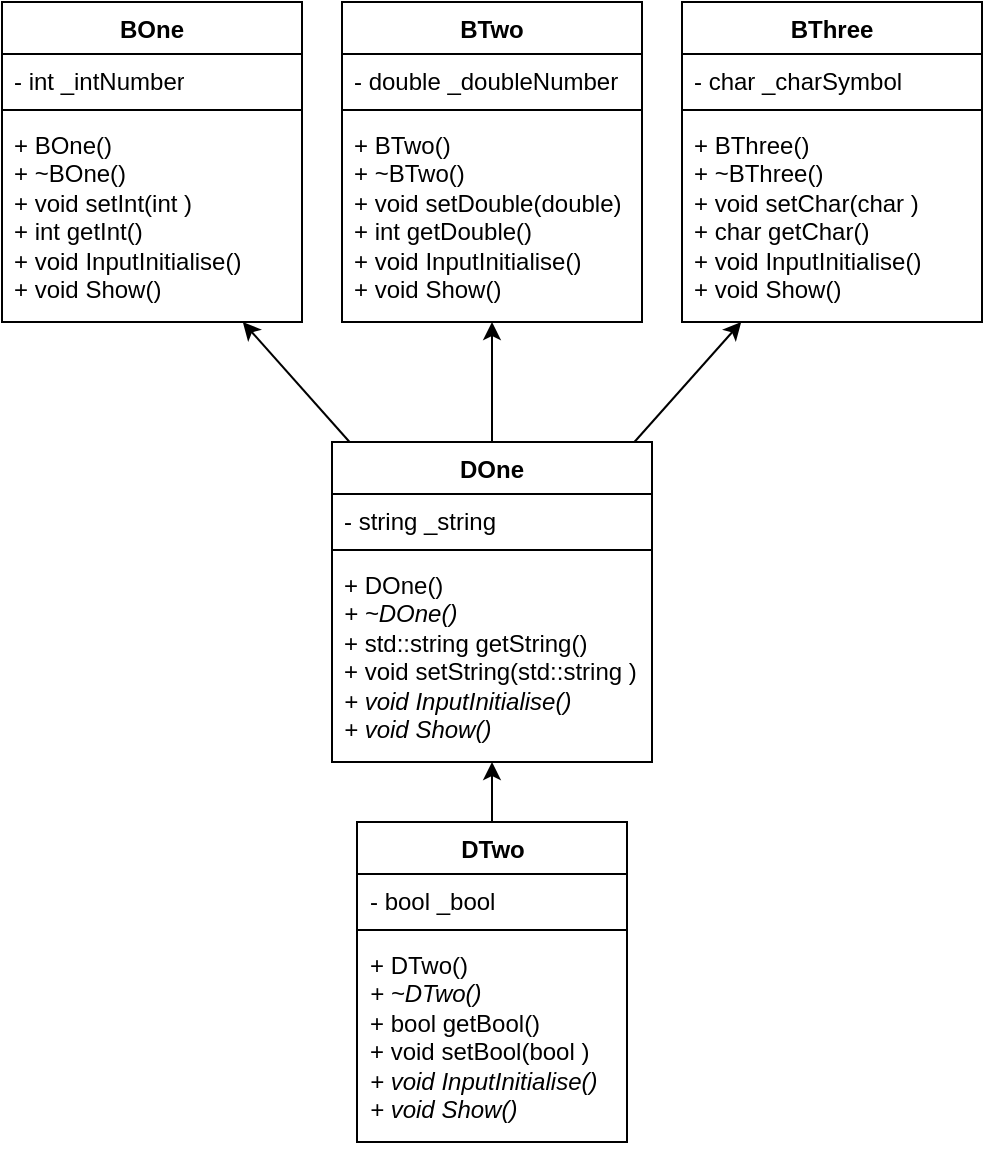 <mxfile version="28.1.2">
  <diagram name="Page-1" id="JegbNyfUx0VjeNOh2i6E">
    <mxGraphModel dx="840" dy="773" grid="1" gridSize="10" guides="1" tooltips="1" connect="1" arrows="1" fold="1" page="0" pageScale="1" pageWidth="850" pageHeight="1100" math="0" shadow="0">
      <root>
        <mxCell id="0" />
        <mxCell id="1" parent="0" />
        <mxCell id="UKxMPLIoU0ROex1fCTxL-12" value="BOne" style="swimlane;fontStyle=1;align=center;verticalAlign=top;childLayout=stackLayout;horizontal=1;startSize=26;horizontalStack=0;resizeParent=1;resizeParentMax=0;resizeLast=0;collapsible=1;marginBottom=0;whiteSpace=wrap;html=1;" parent="1" vertex="1">
          <mxGeometry x="620" y="270" width="150" height="160" as="geometry" />
        </mxCell>
        <mxCell id="UKxMPLIoU0ROex1fCTxL-13" value="&lt;div&gt;- int _intNumber&lt;/div&gt;" style="text;strokeColor=none;fillColor=none;align=left;verticalAlign=top;spacingLeft=4;spacingRight=4;overflow=hidden;rotatable=0;points=[[0,0.5],[1,0.5]];portConstraint=eastwest;whiteSpace=wrap;html=1;" parent="UKxMPLIoU0ROex1fCTxL-12" vertex="1">
          <mxGeometry y="26" width="150" height="24" as="geometry" />
        </mxCell>
        <mxCell id="UKxMPLIoU0ROex1fCTxL-14" value="" style="line;strokeWidth=1;fillColor=none;align=left;verticalAlign=middle;spacingTop=-1;spacingLeft=3;spacingRight=3;rotatable=0;labelPosition=right;points=[];portConstraint=eastwest;strokeColor=inherit;" parent="UKxMPLIoU0ROex1fCTxL-12" vertex="1">
          <mxGeometry y="50" width="150" height="8" as="geometry" />
        </mxCell>
        <mxCell id="UKxMPLIoU0ROex1fCTxL-15" value="&lt;div&gt;&lt;span style=&quot;background-color: transparent; color: light-dark(rgb(0, 0, 0), rgb(255, 255, 255));&quot;&gt;+ BOne()&lt;/span&gt;&lt;/div&gt;&lt;div&gt;&lt;span style=&quot;white-space: normal;&quot;&gt;+ ~BOne()&lt;/span&gt;&lt;/div&gt;&lt;div&gt;&lt;span style=&quot;white-space: normal;&quot;&gt;+ void setInt(int )&lt;/span&gt;&lt;/div&gt;&lt;div&gt;&lt;span style=&quot;white-space: normal;&quot;&gt;+ int getInt()&lt;/span&gt;&lt;/div&gt;&lt;div&gt;&lt;span style=&quot;white-space: normal;&quot;&gt;+ void InputInitialise()&lt;/span&gt;&lt;/div&gt;&lt;div&gt;&lt;span style=&quot;white-space: normal;&quot;&gt;+ void Show()&lt;/span&gt;&lt;/div&gt;&lt;div&gt;&lt;br&gt;&lt;/div&gt;" style="text;strokeColor=none;fillColor=none;align=left;verticalAlign=top;spacingLeft=4;spacingRight=4;overflow=hidden;rotatable=0;points=[[0,0.5],[1,0.5]];portConstraint=eastwest;whiteSpace=wrap;html=1;" parent="UKxMPLIoU0ROex1fCTxL-12" vertex="1">
          <mxGeometry y="58" width="150" height="102" as="geometry" />
        </mxCell>
        <mxCell id="mOe80ZbJVAxuHMBU_lAS-2" value="BTwo" style="swimlane;fontStyle=1;align=center;verticalAlign=top;childLayout=stackLayout;horizontal=1;startSize=26;horizontalStack=0;resizeParent=1;resizeParentMax=0;resizeLast=0;collapsible=1;marginBottom=0;whiteSpace=wrap;html=1;" vertex="1" parent="1">
          <mxGeometry x="790" y="270" width="150" height="160" as="geometry" />
        </mxCell>
        <mxCell id="mOe80ZbJVAxuHMBU_lAS-3" value="&lt;div&gt;- double _doubleNumber&lt;/div&gt;" style="text;strokeColor=none;fillColor=none;align=left;verticalAlign=top;spacingLeft=4;spacingRight=4;overflow=hidden;rotatable=0;points=[[0,0.5],[1,0.5]];portConstraint=eastwest;whiteSpace=wrap;html=1;" vertex="1" parent="mOe80ZbJVAxuHMBU_lAS-2">
          <mxGeometry y="26" width="150" height="24" as="geometry" />
        </mxCell>
        <mxCell id="mOe80ZbJVAxuHMBU_lAS-4" value="" style="line;strokeWidth=1;fillColor=none;align=left;verticalAlign=middle;spacingTop=-1;spacingLeft=3;spacingRight=3;rotatable=0;labelPosition=right;points=[];portConstraint=eastwest;strokeColor=inherit;" vertex="1" parent="mOe80ZbJVAxuHMBU_lAS-2">
          <mxGeometry y="50" width="150" height="8" as="geometry" />
        </mxCell>
        <mxCell id="mOe80ZbJVAxuHMBU_lAS-5" value="&lt;div&gt;&lt;span style=&quot;background-color: transparent; color: light-dark(rgb(0, 0, 0), rgb(255, 255, 255));&quot;&gt;+ BTwo()&lt;/span&gt;&lt;/div&gt;&lt;div&gt;&lt;span style=&quot;white-space: normal;&quot;&gt;+ ~BTwo()&lt;/span&gt;&lt;/div&gt;&lt;div&gt;&lt;span style=&quot;white-space: normal;&quot;&gt;+ void setDouble(double)&lt;/span&gt;&lt;/div&gt;&lt;div&gt;&lt;span style=&quot;white-space: normal;&quot;&gt;+ int getDouble()&lt;/span&gt;&lt;/div&gt;&lt;div&gt;&lt;span style=&quot;background-color: transparent; color: light-dark(rgb(0, 0, 0), rgb(255, 255, 255));&quot;&gt;+ void InputInitialise()&lt;/span&gt;&lt;/div&gt;&lt;div&gt;&lt;span style=&quot;white-space: normal;&quot;&gt;+ void Show()&lt;/span&gt;&lt;/div&gt;" style="text;strokeColor=none;fillColor=none;align=left;verticalAlign=top;spacingLeft=4;spacingRight=4;overflow=hidden;rotatable=0;points=[[0,0.5],[1,0.5]];portConstraint=eastwest;whiteSpace=wrap;html=1;" vertex="1" parent="mOe80ZbJVAxuHMBU_lAS-2">
          <mxGeometry y="58" width="150" height="102" as="geometry" />
        </mxCell>
        <mxCell id="mOe80ZbJVAxuHMBU_lAS-6" value="BThree" style="swimlane;fontStyle=1;align=center;verticalAlign=top;childLayout=stackLayout;horizontal=1;startSize=26;horizontalStack=0;resizeParent=1;resizeParentMax=0;resizeLast=0;collapsible=1;marginBottom=0;whiteSpace=wrap;html=1;" vertex="1" parent="1">
          <mxGeometry x="960" y="270" width="150" height="160" as="geometry" />
        </mxCell>
        <mxCell id="mOe80ZbJVAxuHMBU_lAS-7" value="&lt;div&gt;- char _charSymbol&lt;/div&gt;" style="text;strokeColor=none;fillColor=none;align=left;verticalAlign=top;spacingLeft=4;spacingRight=4;overflow=hidden;rotatable=0;points=[[0,0.5],[1,0.5]];portConstraint=eastwest;whiteSpace=wrap;html=1;" vertex="1" parent="mOe80ZbJVAxuHMBU_lAS-6">
          <mxGeometry y="26" width="150" height="24" as="geometry" />
        </mxCell>
        <mxCell id="mOe80ZbJVAxuHMBU_lAS-8" value="" style="line;strokeWidth=1;fillColor=none;align=left;verticalAlign=middle;spacingTop=-1;spacingLeft=3;spacingRight=3;rotatable=0;labelPosition=right;points=[];portConstraint=eastwest;strokeColor=inherit;" vertex="1" parent="mOe80ZbJVAxuHMBU_lAS-6">
          <mxGeometry y="50" width="150" height="8" as="geometry" />
        </mxCell>
        <mxCell id="mOe80ZbJVAxuHMBU_lAS-9" value="&lt;div&gt;&lt;span style=&quot;background-color: transparent; color: light-dark(rgb(0, 0, 0), rgb(255, 255, 255));&quot;&gt;+ BThree()&lt;/span&gt;&lt;/div&gt;&lt;div&gt;&lt;span style=&quot;white-space: normal;&quot;&gt;+ ~BThree()&lt;/span&gt;&lt;/div&gt;&lt;div&gt;&lt;span style=&quot;white-space: normal;&quot;&gt;+ void setChar(char )&lt;/span&gt;&lt;/div&gt;&lt;div&gt;&lt;span style=&quot;white-space: normal;&quot;&gt;+ char getChar()&lt;/span&gt;&lt;/div&gt;&lt;div&gt;&lt;span style=&quot;background-color: transparent; color: light-dark(rgb(0, 0, 0), rgb(255, 255, 255));&quot;&gt;+ void InputInitialise()&lt;/span&gt;&lt;/div&gt;&lt;div&gt;&lt;span style=&quot;white-space: normal;&quot;&gt;+ void Show()&lt;br&gt;&lt;/span&gt;&lt;/div&gt;" style="text;strokeColor=none;fillColor=none;align=left;verticalAlign=top;spacingLeft=4;spacingRight=4;overflow=hidden;rotatable=0;points=[[0,0.5],[1,0.5]];portConstraint=eastwest;whiteSpace=wrap;html=1;" vertex="1" parent="mOe80ZbJVAxuHMBU_lAS-6">
          <mxGeometry y="58" width="150" height="102" as="geometry" />
        </mxCell>
        <mxCell id="mOe80ZbJVAxuHMBU_lAS-14" style="rounded=0;orthogonalLoop=1;jettySize=auto;html=1;" edge="1" parent="1" source="mOe80ZbJVAxuHMBU_lAS-10" target="UKxMPLIoU0ROex1fCTxL-15">
          <mxGeometry relative="1" as="geometry" />
        </mxCell>
        <mxCell id="mOe80ZbJVAxuHMBU_lAS-15" style="rounded=0;orthogonalLoop=1;jettySize=auto;html=1;" edge="1" parent="1" source="mOe80ZbJVAxuHMBU_lAS-10" target="mOe80ZbJVAxuHMBU_lAS-5">
          <mxGeometry relative="1" as="geometry" />
        </mxCell>
        <mxCell id="mOe80ZbJVAxuHMBU_lAS-16" style="rounded=0;orthogonalLoop=1;jettySize=auto;html=1;" edge="1" parent="1" source="mOe80ZbJVAxuHMBU_lAS-10" target="mOe80ZbJVAxuHMBU_lAS-9">
          <mxGeometry relative="1" as="geometry" />
        </mxCell>
        <mxCell id="mOe80ZbJVAxuHMBU_lAS-10" value="DOne" style="swimlane;fontStyle=1;align=center;verticalAlign=top;childLayout=stackLayout;horizontal=1;startSize=26;horizontalStack=0;resizeParent=1;resizeParentMax=0;resizeLast=0;collapsible=1;marginBottom=0;whiteSpace=wrap;html=1;" vertex="1" parent="1">
          <mxGeometry x="785" y="490" width="160" height="160" as="geometry" />
        </mxCell>
        <mxCell id="mOe80ZbJVAxuHMBU_lAS-11" value="&lt;div&gt;- string _string&lt;/div&gt;" style="text;strokeColor=none;fillColor=none;align=left;verticalAlign=top;spacingLeft=4;spacingRight=4;overflow=hidden;rotatable=0;points=[[0,0.5],[1,0.5]];portConstraint=eastwest;whiteSpace=wrap;html=1;" vertex="1" parent="mOe80ZbJVAxuHMBU_lAS-10">
          <mxGeometry y="26" width="160" height="24" as="geometry" />
        </mxCell>
        <mxCell id="mOe80ZbJVAxuHMBU_lAS-12" value="" style="line;strokeWidth=1;fillColor=none;align=left;verticalAlign=middle;spacingTop=-1;spacingLeft=3;spacingRight=3;rotatable=0;labelPosition=right;points=[];portConstraint=eastwest;strokeColor=inherit;" vertex="1" parent="mOe80ZbJVAxuHMBU_lAS-10">
          <mxGeometry y="50" width="160" height="8" as="geometry" />
        </mxCell>
        <mxCell id="mOe80ZbJVAxuHMBU_lAS-13" value="&lt;div&gt;&lt;div&gt;&lt;span style=&quot;white-space: normal;&quot;&gt;+ DOne()&lt;/span&gt;&lt;/div&gt;&lt;div&gt;&lt;span style=&quot;white-space: normal;&quot;&gt;&lt;i&gt;+ ~DOne()&lt;/i&gt;&lt;/span&gt;&lt;/div&gt;&lt;div&gt;&lt;span style=&quot;white-space: normal;&quot;&gt;+ std::string getString()&lt;/span&gt;&lt;/div&gt;&lt;div&gt;&lt;span style=&quot;white-space: normal;&quot;&gt;+ void setString(std::string )&lt;/span&gt;&lt;/div&gt;&lt;div&gt;&lt;span style=&quot;background-color: transparent; color: light-dark(rgb(0, 0, 0), rgb(255, 255, 255));&quot;&gt;&lt;i&gt;+ void InputInitialise()&amp;nbsp;&lt;/i&gt;&lt;/span&gt;&lt;/div&gt;&lt;div&gt;&lt;span style=&quot;white-space: normal;&quot;&gt;&lt;i&gt;+ void Show()&lt;/i&gt;&lt;/span&gt;&lt;/div&gt;&lt;/div&gt;&lt;div&gt;&lt;br&gt;&lt;/div&gt;" style="text;strokeColor=none;fillColor=none;align=left;verticalAlign=top;spacingLeft=4;spacingRight=4;overflow=hidden;rotatable=0;points=[[0,0.5],[1,0.5]];portConstraint=eastwest;whiteSpace=wrap;html=1;" vertex="1" parent="mOe80ZbJVAxuHMBU_lAS-10">
          <mxGeometry y="58" width="160" height="102" as="geometry" />
        </mxCell>
        <mxCell id="mOe80ZbJVAxuHMBU_lAS-21" style="rounded=0;orthogonalLoop=1;jettySize=auto;html=1;" edge="1" parent="1" source="mOe80ZbJVAxuHMBU_lAS-17" target="mOe80ZbJVAxuHMBU_lAS-13">
          <mxGeometry relative="1" as="geometry" />
        </mxCell>
        <mxCell id="mOe80ZbJVAxuHMBU_lAS-17" value="DTwo" style="swimlane;fontStyle=1;align=center;verticalAlign=top;childLayout=stackLayout;horizontal=1;startSize=26;horizontalStack=0;resizeParent=1;resizeParentMax=0;resizeLast=0;collapsible=1;marginBottom=0;whiteSpace=wrap;html=1;" vertex="1" parent="1">
          <mxGeometry x="797.5" y="680" width="135" height="160" as="geometry" />
        </mxCell>
        <mxCell id="mOe80ZbJVAxuHMBU_lAS-18" value="&lt;div&gt;- bool _bool&lt;/div&gt;" style="text;strokeColor=none;fillColor=none;align=left;verticalAlign=top;spacingLeft=4;spacingRight=4;overflow=hidden;rotatable=0;points=[[0,0.5],[1,0.5]];portConstraint=eastwest;whiteSpace=wrap;html=1;" vertex="1" parent="mOe80ZbJVAxuHMBU_lAS-17">
          <mxGeometry y="26" width="135" height="24" as="geometry" />
        </mxCell>
        <mxCell id="mOe80ZbJVAxuHMBU_lAS-19" value="" style="line;strokeWidth=1;fillColor=none;align=left;verticalAlign=middle;spacingTop=-1;spacingLeft=3;spacingRight=3;rotatable=0;labelPosition=right;points=[];portConstraint=eastwest;strokeColor=inherit;" vertex="1" parent="mOe80ZbJVAxuHMBU_lAS-17">
          <mxGeometry y="50" width="135" height="8" as="geometry" />
        </mxCell>
        <mxCell id="mOe80ZbJVAxuHMBU_lAS-20" value="&lt;div&gt;&lt;div&gt;&lt;span style=&quot;white-space: normal;&quot;&gt;+ DTwo()&lt;/span&gt;&lt;/div&gt;&lt;div&gt;&lt;span style=&quot;white-space: normal;&quot;&gt;&lt;i&gt;+ ~DTwo()&lt;/i&gt;&lt;/span&gt;&lt;/div&gt;&lt;div&gt;&lt;span style=&quot;white-space: normal;&quot;&gt;+ bool getBool()&lt;/span&gt;&lt;/div&gt;&lt;div&gt;&lt;span style=&quot;white-space: normal;&quot;&gt;&lt;span style=&quot;background-color: transparent;&quot;&gt;+ void setBool(bool )&lt;/span&gt;&lt;/span&gt;&lt;/div&gt;&lt;div&gt;&lt;i style=&quot;background-color: transparent; color: light-dark(rgb(0, 0, 0), rgb(255, 255, 255));&quot;&gt;+ void&lt;/i&gt;&lt;i style=&quot;background-color: transparent; color: light-dark(rgb(0, 0, 0), rgb(255, 255, 255));&quot;&gt;&amp;nbsp;InputInitialise()&amp;nbsp;&lt;/i&gt;&lt;/div&gt;&lt;div&gt;&lt;span style=&quot;white-space: normal;&quot;&gt;&lt;i&gt;+ void Show()&lt;/i&gt;&lt;/span&gt;&lt;/div&gt;&lt;/div&gt;" style="text;strokeColor=none;fillColor=none;align=left;verticalAlign=top;spacingLeft=4;spacingRight=4;overflow=hidden;rotatable=0;points=[[0,0.5],[1,0.5]];portConstraint=eastwest;whiteSpace=wrap;html=1;" vertex="1" parent="mOe80ZbJVAxuHMBU_lAS-17">
          <mxGeometry y="58" width="135" height="102" as="geometry" />
        </mxCell>
      </root>
    </mxGraphModel>
  </diagram>
</mxfile>
